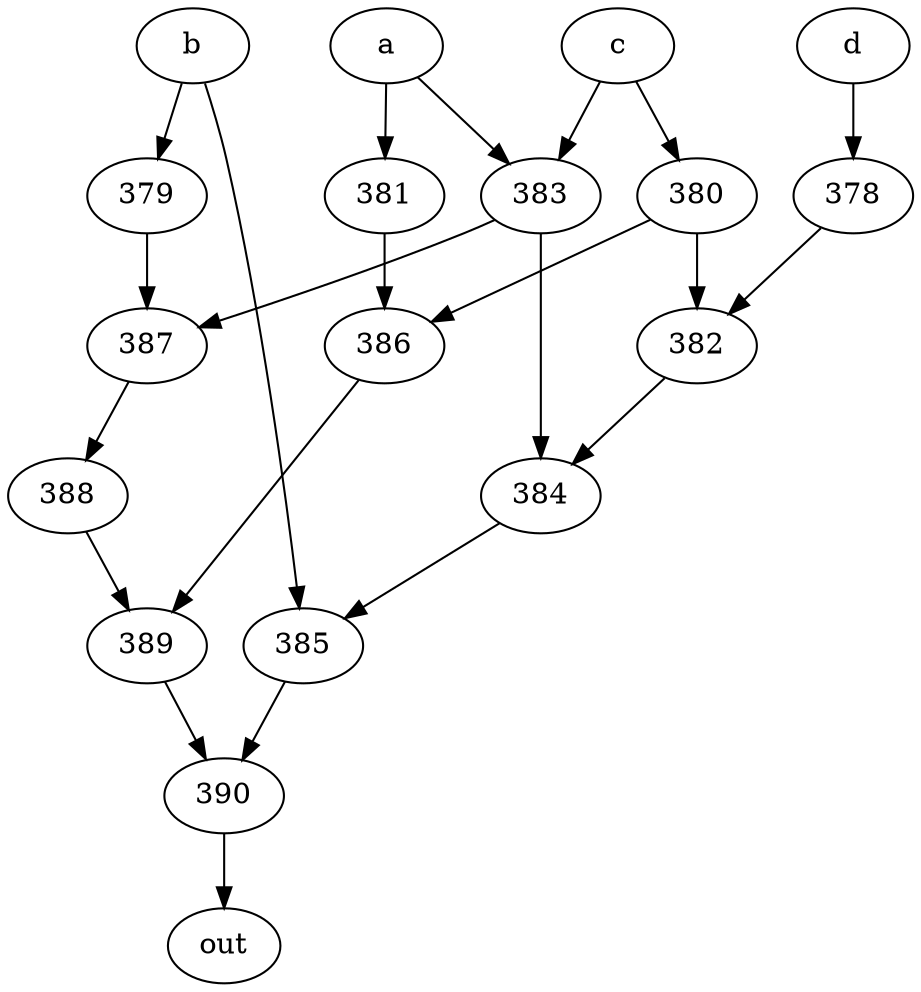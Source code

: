 strict digraph "" {
	390 -> out;
	a -> 381;
	a -> 383;
	381 -> 386;
	383 -> 384;
	383 -> 387;
	386 -> 389;
	384 -> 385;
	387 -> 388;
	b -> 379;
	b -> 385;
	379 -> 387;
	385 -> 390;
	c -> 383;
	c -> 380;
	380 -> 386;
	380 -> 382;
	382 -> 384;
	d -> 378;
	378 -> 382;
	388 -> 389;
	389 -> 390;
}
